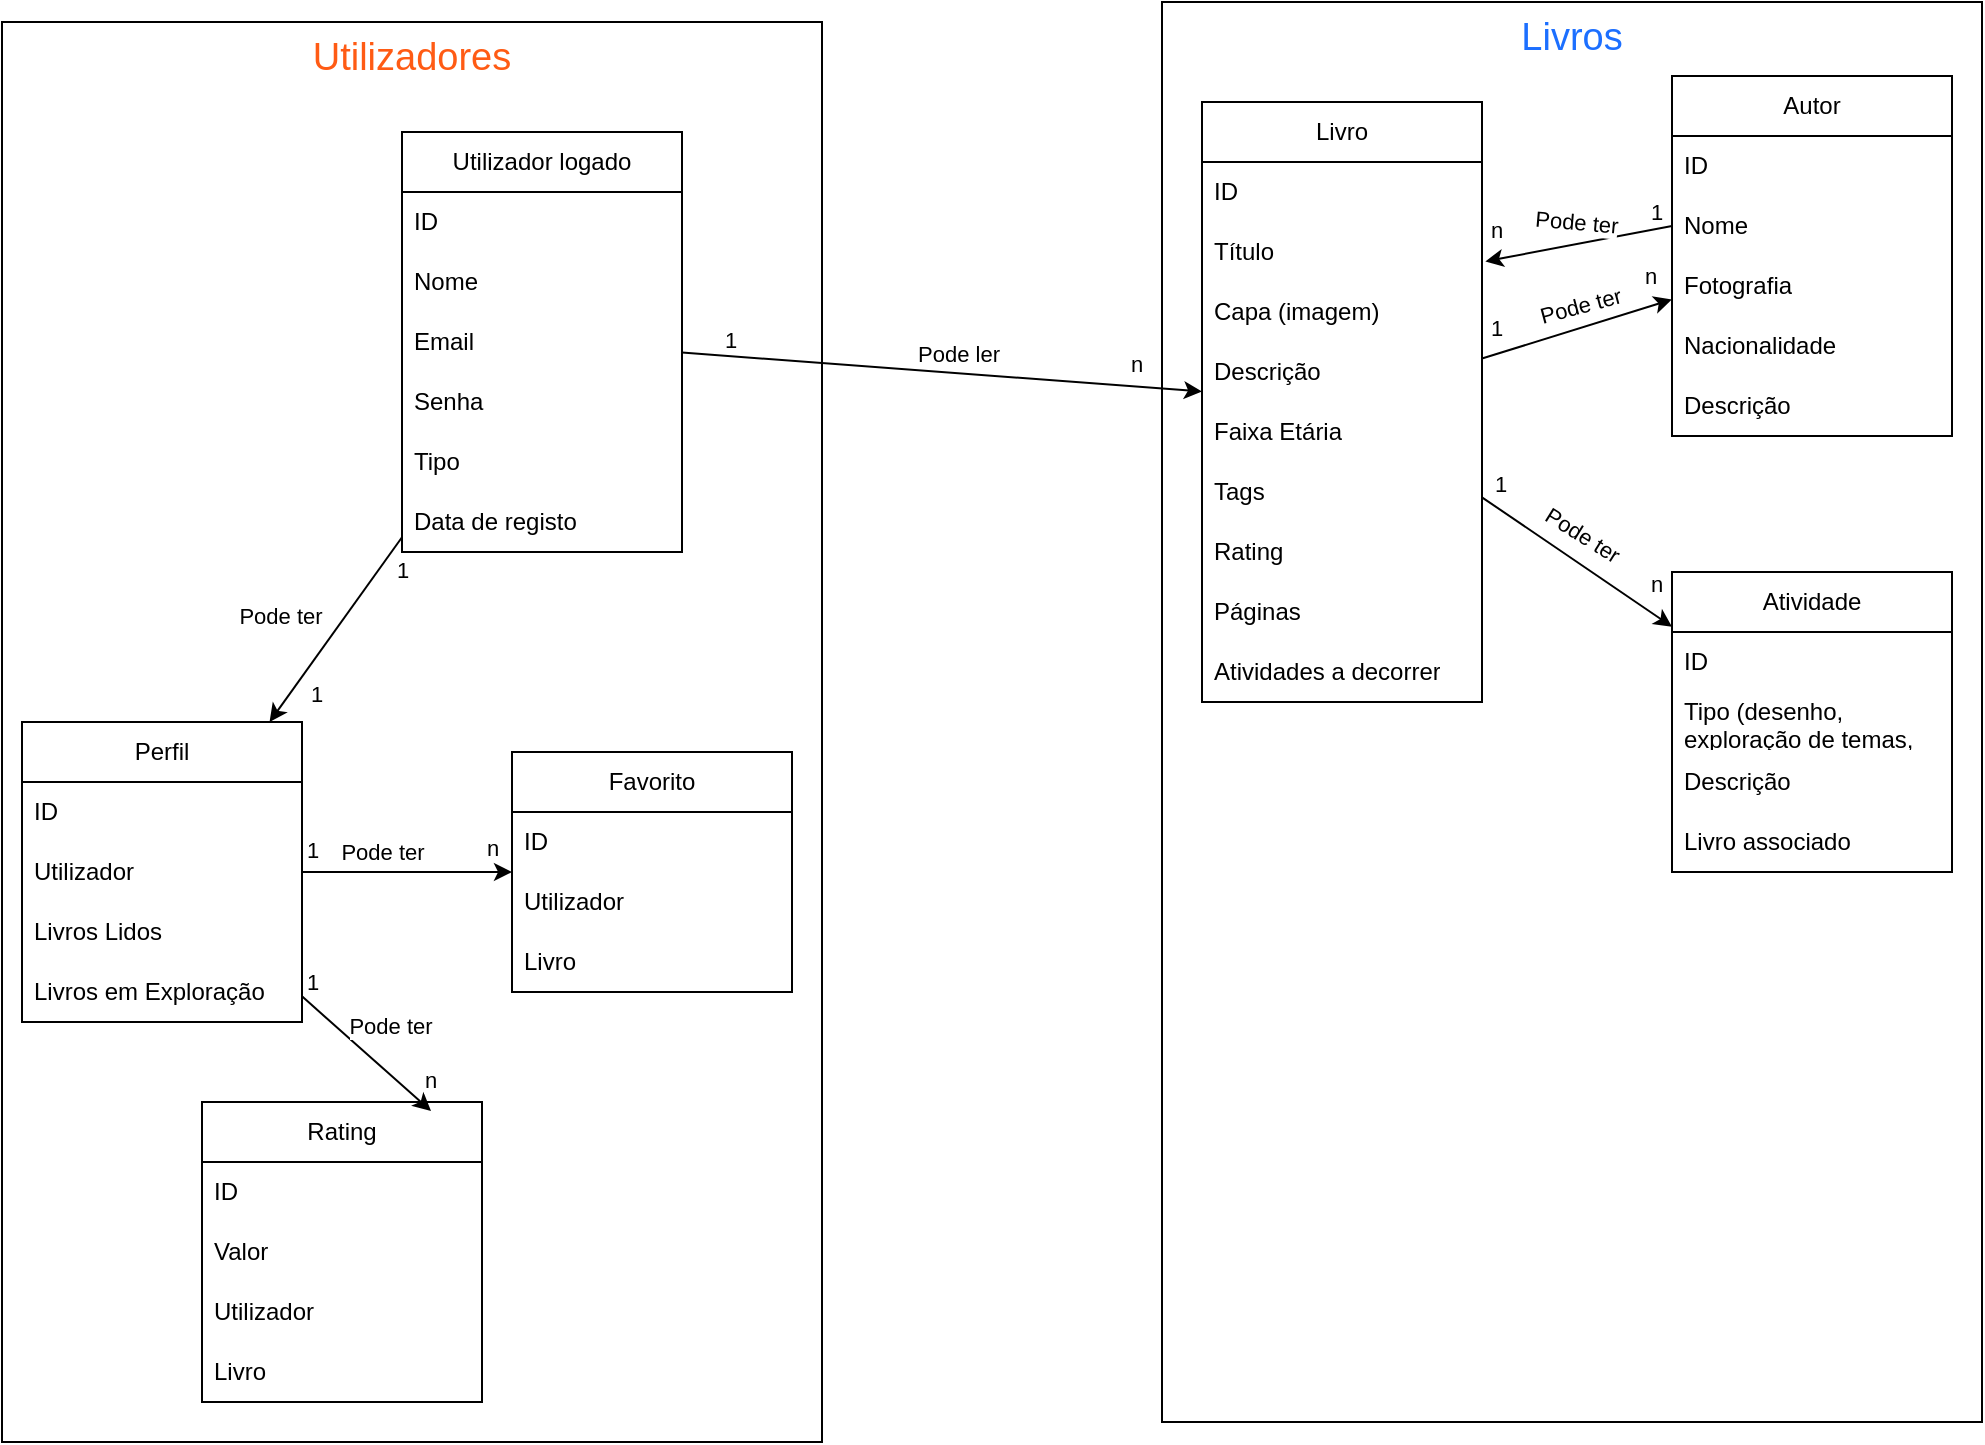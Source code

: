 <mxfile version="24.7.17">
  <diagram name="Page-1" id="fh-_mjizSY4p7zUIqf5i">
    <mxGraphModel dx="1877" dy="605" grid="1" gridSize="10" guides="1" tooltips="1" connect="1" arrows="1" fold="1" page="1" pageScale="1" pageWidth="827" pageHeight="1169" math="0" shadow="0">
      <root>
        <mxCell id="0" />
        <mxCell id="1" parent="0" />
        <mxCell id="lW4gRlZeD6onJWq6aIW8-3" value="Livros" style="rounded=0;whiteSpace=wrap;html=1;verticalAlign=top;fontSize=19;fontColor=#1C6FFF;" vertex="1" parent="1">
          <mxGeometry x="550" y="10" width="410" height="710" as="geometry" />
        </mxCell>
        <mxCell id="lW4gRlZeD6onJWq6aIW8-2" value="Utilizadores" style="rounded=0;whiteSpace=wrap;html=1;verticalAlign=top;fontSize=19;fontColor=#FF5B14;" vertex="1" parent="1">
          <mxGeometry x="-30" y="20" width="410" height="710" as="geometry" />
        </mxCell>
        <mxCell id="lD7EmsO0Gy3YF0Vnf6TW-1" value="Utilizador logado" style="swimlane;fontStyle=0;childLayout=stackLayout;horizontal=1;startSize=30;horizontalStack=0;resizeParent=1;resizeParentMax=0;resizeLast=0;collapsible=1;marginBottom=0;whiteSpace=wrap;html=1;" parent="1" vertex="1">
          <mxGeometry x="170" y="75" width="140" height="210" as="geometry" />
        </mxCell>
        <mxCell id="lD7EmsO0Gy3YF0Vnf6TW-2" value="ID" style="text;strokeColor=none;fillColor=none;align=left;verticalAlign=middle;spacingLeft=4;spacingRight=4;overflow=hidden;points=[[0,0.5],[1,0.5]];portConstraint=eastwest;rotatable=0;whiteSpace=wrap;html=1;" parent="lD7EmsO0Gy3YF0Vnf6TW-1" vertex="1">
          <mxGeometry y="30" width="140" height="30" as="geometry" />
        </mxCell>
        <mxCell id="lD7EmsO0Gy3YF0Vnf6TW-3" value="&lt;div&gt;Nome&lt;/div&gt;" style="text;strokeColor=none;fillColor=none;align=left;verticalAlign=middle;spacingLeft=4;spacingRight=4;overflow=hidden;points=[[0,0.5],[1,0.5]];portConstraint=eastwest;rotatable=0;whiteSpace=wrap;html=1;" parent="lD7EmsO0Gy3YF0Vnf6TW-1" vertex="1">
          <mxGeometry y="60" width="140" height="30" as="geometry" />
        </mxCell>
        <mxCell id="lD7EmsO0Gy3YF0Vnf6TW-4" value="Email" style="text;strokeColor=none;fillColor=none;align=left;verticalAlign=middle;spacingLeft=4;spacingRight=4;overflow=hidden;points=[[0,0.5],[1,0.5]];portConstraint=eastwest;rotatable=0;whiteSpace=wrap;html=1;" parent="lD7EmsO0Gy3YF0Vnf6TW-1" vertex="1">
          <mxGeometry y="90" width="140" height="30" as="geometry" />
        </mxCell>
        <mxCell id="lD7EmsO0Gy3YF0Vnf6TW-7" value="Senha" style="text;strokeColor=none;fillColor=none;align=left;verticalAlign=middle;spacingLeft=4;spacingRight=4;overflow=hidden;points=[[0,0.5],[1,0.5]];portConstraint=eastwest;rotatable=0;whiteSpace=wrap;html=1;" parent="lD7EmsO0Gy3YF0Vnf6TW-1" vertex="1">
          <mxGeometry y="120" width="140" height="30" as="geometry" />
        </mxCell>
        <mxCell id="lD7EmsO0Gy3YF0Vnf6TW-8" value="Tipo" style="text;strokeColor=none;fillColor=none;align=left;verticalAlign=middle;spacingLeft=4;spacingRight=4;overflow=hidden;points=[[0,0.5],[1,0.5]];portConstraint=eastwest;rotatable=0;whiteSpace=wrap;html=1;" parent="lD7EmsO0Gy3YF0Vnf6TW-1" vertex="1">
          <mxGeometry y="150" width="140" height="30" as="geometry" />
        </mxCell>
        <mxCell id="lD7EmsO0Gy3YF0Vnf6TW-6" value="Data de registo" style="text;strokeColor=none;fillColor=none;align=left;verticalAlign=middle;spacingLeft=4;spacingRight=4;overflow=hidden;points=[[0,0.5],[1,0.5]];portConstraint=eastwest;rotatable=0;whiteSpace=wrap;html=1;" parent="lD7EmsO0Gy3YF0Vnf6TW-1" vertex="1">
          <mxGeometry y="180" width="140" height="30" as="geometry" />
        </mxCell>
        <mxCell id="lD7EmsO0Gy3YF0Vnf6TW-9" value="Livro" style="swimlane;fontStyle=0;childLayout=stackLayout;horizontal=1;startSize=30;horizontalStack=0;resizeParent=1;resizeParentMax=0;resizeLast=0;collapsible=1;marginBottom=0;whiteSpace=wrap;html=1;" parent="1" vertex="1">
          <mxGeometry x="570" y="60" width="140" height="300" as="geometry" />
        </mxCell>
        <mxCell id="lD7EmsO0Gy3YF0Vnf6TW-10" value="ID" style="text;strokeColor=none;fillColor=none;align=left;verticalAlign=middle;spacingLeft=4;spacingRight=4;overflow=hidden;points=[[0,0.5],[1,0.5]];portConstraint=eastwest;rotatable=0;whiteSpace=wrap;html=1;" parent="lD7EmsO0Gy3YF0Vnf6TW-9" vertex="1">
          <mxGeometry y="30" width="140" height="30" as="geometry" />
        </mxCell>
        <mxCell id="lD7EmsO0Gy3YF0Vnf6TW-11" value="Título" style="text;strokeColor=none;fillColor=none;align=left;verticalAlign=middle;spacingLeft=4;spacingRight=4;overflow=hidden;points=[[0,0.5],[1,0.5]];portConstraint=eastwest;rotatable=0;whiteSpace=wrap;html=1;" parent="lD7EmsO0Gy3YF0Vnf6TW-9" vertex="1">
          <mxGeometry y="60" width="140" height="30" as="geometry" />
        </mxCell>
        <mxCell id="lD7EmsO0Gy3YF0Vnf6TW-12" value="Capa (imagem)" style="text;strokeColor=none;fillColor=none;align=left;verticalAlign=middle;spacingLeft=4;spacingRight=4;overflow=hidden;points=[[0,0.5],[1,0.5]];portConstraint=eastwest;rotatable=0;whiteSpace=wrap;html=1;" parent="lD7EmsO0Gy3YF0Vnf6TW-9" vertex="1">
          <mxGeometry y="90" width="140" height="30" as="geometry" />
        </mxCell>
        <mxCell id="lD7EmsO0Gy3YF0Vnf6TW-13" value="Descrição" style="text;strokeColor=none;fillColor=none;align=left;verticalAlign=middle;spacingLeft=4;spacingRight=4;overflow=hidden;points=[[0,0.5],[1,0.5]];portConstraint=eastwest;rotatable=0;whiteSpace=wrap;html=1;" parent="lD7EmsO0Gy3YF0Vnf6TW-9" vertex="1">
          <mxGeometry y="120" width="140" height="30" as="geometry" />
        </mxCell>
        <mxCell id="lD7EmsO0Gy3YF0Vnf6TW-14" value="Faixa Etária" style="text;strokeColor=none;fillColor=none;align=left;verticalAlign=middle;spacingLeft=4;spacingRight=4;overflow=hidden;points=[[0,0.5],[1,0.5]];portConstraint=eastwest;rotatable=0;whiteSpace=wrap;html=1;" parent="lD7EmsO0Gy3YF0Vnf6TW-9" vertex="1">
          <mxGeometry y="150" width="140" height="30" as="geometry" />
        </mxCell>
        <mxCell id="lD7EmsO0Gy3YF0Vnf6TW-15" value="Tags" style="text;strokeColor=none;fillColor=none;align=left;verticalAlign=middle;spacingLeft=4;spacingRight=4;overflow=hidden;points=[[0,0.5],[1,0.5]];portConstraint=eastwest;rotatable=0;whiteSpace=wrap;html=1;" parent="lD7EmsO0Gy3YF0Vnf6TW-9" vertex="1">
          <mxGeometry y="180" width="140" height="30" as="geometry" />
        </mxCell>
        <mxCell id="lD7EmsO0Gy3YF0Vnf6TW-45" value="Rating" style="text;strokeColor=none;fillColor=none;align=left;verticalAlign=middle;spacingLeft=4;spacingRight=4;overflow=hidden;points=[[0,0.5],[1,0.5]];portConstraint=eastwest;rotatable=0;whiteSpace=wrap;html=1;" parent="lD7EmsO0Gy3YF0Vnf6TW-9" vertex="1">
          <mxGeometry y="210" width="140" height="30" as="geometry" />
        </mxCell>
        <mxCell id="lD7EmsO0Gy3YF0Vnf6TW-46" value="Páginas " style="text;strokeColor=none;fillColor=none;align=left;verticalAlign=middle;spacingLeft=4;spacingRight=4;overflow=hidden;points=[[0,0.5],[1,0.5]];portConstraint=eastwest;rotatable=0;whiteSpace=wrap;html=1;" parent="lD7EmsO0Gy3YF0Vnf6TW-9" vertex="1">
          <mxGeometry y="240" width="140" height="30" as="geometry" />
        </mxCell>
        <mxCell id="lD7EmsO0Gy3YF0Vnf6TW-44" value="Atividades a decorrer" style="text;strokeColor=none;fillColor=none;align=left;verticalAlign=middle;spacingLeft=4;spacingRight=4;overflow=hidden;points=[[0,0.5],[1,0.5]];portConstraint=eastwest;rotatable=0;whiteSpace=wrap;html=1;" parent="lD7EmsO0Gy3YF0Vnf6TW-9" vertex="1">
          <mxGeometry y="270" width="140" height="30" as="geometry" />
        </mxCell>
        <mxCell id="lD7EmsO0Gy3YF0Vnf6TW-16" value="Autor" style="swimlane;fontStyle=0;childLayout=stackLayout;horizontal=1;startSize=30;horizontalStack=0;resizeParent=1;resizeParentMax=0;resizeLast=0;collapsible=1;marginBottom=0;whiteSpace=wrap;html=1;" parent="1" vertex="1">
          <mxGeometry x="805" y="47" width="140" height="180" as="geometry" />
        </mxCell>
        <mxCell id="lD7EmsO0Gy3YF0Vnf6TW-17" value="ID" style="text;strokeColor=none;fillColor=none;align=left;verticalAlign=middle;spacingLeft=4;spacingRight=4;overflow=hidden;points=[[0,0.5],[1,0.5]];portConstraint=eastwest;rotatable=0;whiteSpace=wrap;html=1;" parent="lD7EmsO0Gy3YF0Vnf6TW-16" vertex="1">
          <mxGeometry y="30" width="140" height="30" as="geometry" />
        </mxCell>
        <mxCell id="lD7EmsO0Gy3YF0Vnf6TW-18" value="&lt;div&gt;Nome&lt;/div&gt;" style="text;strokeColor=none;fillColor=none;align=left;verticalAlign=middle;spacingLeft=4;spacingRight=4;overflow=hidden;points=[[0,0.5],[1,0.5]];portConstraint=eastwest;rotatable=0;whiteSpace=wrap;html=1;" parent="lD7EmsO0Gy3YF0Vnf6TW-16" vertex="1">
          <mxGeometry y="60" width="140" height="30" as="geometry" />
        </mxCell>
        <mxCell id="lD7EmsO0Gy3YF0Vnf6TW-19" value="Fotografia" style="text;strokeColor=none;fillColor=none;align=left;verticalAlign=middle;spacingLeft=4;spacingRight=4;overflow=hidden;points=[[0,0.5],[1,0.5]];portConstraint=eastwest;rotatable=0;whiteSpace=wrap;html=1;" parent="lD7EmsO0Gy3YF0Vnf6TW-16" vertex="1">
          <mxGeometry y="90" width="140" height="30" as="geometry" />
        </mxCell>
        <mxCell id="lD7EmsO0Gy3YF0Vnf6TW-20" value="Nacionalidade" style="text;strokeColor=none;fillColor=none;align=left;verticalAlign=middle;spacingLeft=4;spacingRight=4;overflow=hidden;points=[[0,0.5],[1,0.5]];portConstraint=eastwest;rotatable=0;whiteSpace=wrap;html=1;" parent="lD7EmsO0Gy3YF0Vnf6TW-16" vertex="1">
          <mxGeometry y="120" width="140" height="30" as="geometry" />
        </mxCell>
        <mxCell id="lD7EmsO0Gy3YF0Vnf6TW-21" value="Descrição" style="text;strokeColor=none;fillColor=none;align=left;verticalAlign=middle;spacingLeft=4;spacingRight=4;overflow=hidden;points=[[0,0.5],[1,0.5]];portConstraint=eastwest;rotatable=0;whiteSpace=wrap;html=1;" parent="lD7EmsO0Gy3YF0Vnf6TW-16" vertex="1">
          <mxGeometry y="150" width="140" height="30" as="geometry" />
        </mxCell>
        <mxCell id="lD7EmsO0Gy3YF0Vnf6TW-23" value="Atividade" style="swimlane;fontStyle=0;childLayout=stackLayout;horizontal=1;startSize=30;horizontalStack=0;resizeParent=1;resizeParentMax=0;resizeLast=0;collapsible=1;marginBottom=0;whiteSpace=wrap;html=1;" parent="1" vertex="1">
          <mxGeometry x="805" y="295" width="140" height="150" as="geometry" />
        </mxCell>
        <mxCell id="lD7EmsO0Gy3YF0Vnf6TW-24" value="ID" style="text;strokeColor=none;fillColor=none;align=left;verticalAlign=middle;spacingLeft=4;spacingRight=4;overflow=hidden;points=[[0,0.5],[1,0.5]];portConstraint=eastwest;rotatable=0;whiteSpace=wrap;html=1;" parent="lD7EmsO0Gy3YF0Vnf6TW-23" vertex="1">
          <mxGeometry y="30" width="140" height="30" as="geometry" />
        </mxCell>
        <mxCell id="lD7EmsO0Gy3YF0Vnf6TW-25" value="Tipo (desenho, exploração de temas, quiz)" style="text;strokeColor=none;fillColor=none;align=left;verticalAlign=middle;spacingLeft=4;spacingRight=4;overflow=hidden;points=[[0,0.5],[1,0.5]];portConstraint=eastwest;rotatable=0;whiteSpace=wrap;html=1;" parent="lD7EmsO0Gy3YF0Vnf6TW-23" vertex="1">
          <mxGeometry y="60" width="140" height="30" as="geometry" />
        </mxCell>
        <mxCell id="lD7EmsO0Gy3YF0Vnf6TW-26" value="Descrição" style="text;strokeColor=none;fillColor=none;align=left;verticalAlign=middle;spacingLeft=4;spacingRight=4;overflow=hidden;points=[[0,0.5],[1,0.5]];portConstraint=eastwest;rotatable=0;whiteSpace=wrap;html=1;" parent="lD7EmsO0Gy3YF0Vnf6TW-23" vertex="1">
          <mxGeometry y="90" width="140" height="30" as="geometry" />
        </mxCell>
        <mxCell id="lD7EmsO0Gy3YF0Vnf6TW-28" value="Livro associado" style="text;strokeColor=none;fillColor=none;align=left;verticalAlign=middle;spacingLeft=4;spacingRight=4;overflow=hidden;points=[[0,0.5],[1,0.5]];portConstraint=eastwest;rotatable=0;whiteSpace=wrap;html=1;" parent="lD7EmsO0Gy3YF0Vnf6TW-23" vertex="1">
          <mxGeometry y="120" width="140" height="30" as="geometry" />
        </mxCell>
        <mxCell id="lD7EmsO0Gy3YF0Vnf6TW-30" value="Perfil" style="swimlane;fontStyle=0;childLayout=stackLayout;horizontal=1;startSize=30;horizontalStack=0;resizeParent=1;resizeParentMax=0;resizeLast=0;collapsible=1;marginBottom=0;whiteSpace=wrap;html=1;" parent="1" vertex="1">
          <mxGeometry x="-20" y="370" width="140" height="150" as="geometry" />
        </mxCell>
        <mxCell id="lD7EmsO0Gy3YF0Vnf6TW-31" value="ID" style="text;strokeColor=none;fillColor=none;align=left;verticalAlign=middle;spacingLeft=4;spacingRight=4;overflow=hidden;points=[[0,0.5],[1,0.5]];portConstraint=eastwest;rotatable=0;whiteSpace=wrap;html=1;" parent="lD7EmsO0Gy3YF0Vnf6TW-30" vertex="1">
          <mxGeometry y="30" width="140" height="30" as="geometry" />
        </mxCell>
        <mxCell id="lD7EmsO0Gy3YF0Vnf6TW-32" value="Utilizador" style="text;strokeColor=none;fillColor=none;align=left;verticalAlign=middle;spacingLeft=4;spacingRight=4;overflow=hidden;points=[[0,0.5],[1,0.5]];portConstraint=eastwest;rotatable=0;whiteSpace=wrap;html=1;" parent="lD7EmsO0Gy3YF0Vnf6TW-30" vertex="1">
          <mxGeometry y="60" width="140" height="30" as="geometry" />
        </mxCell>
        <mxCell id="lD7EmsO0Gy3YF0Vnf6TW-34" value="Livros Lidos" style="text;strokeColor=none;fillColor=none;align=left;verticalAlign=middle;spacingLeft=4;spacingRight=4;overflow=hidden;points=[[0,0.5],[1,0.5]];portConstraint=eastwest;rotatable=0;whiteSpace=wrap;html=1;" parent="lD7EmsO0Gy3YF0Vnf6TW-30" vertex="1">
          <mxGeometry y="90" width="140" height="30" as="geometry" />
        </mxCell>
        <mxCell id="lD7EmsO0Gy3YF0Vnf6TW-35" value="&lt;div&gt;Livros em Exploração&lt;/div&gt;" style="text;strokeColor=none;fillColor=none;align=left;verticalAlign=middle;spacingLeft=4;spacingRight=4;overflow=hidden;points=[[0,0.5],[1,0.5]];portConstraint=eastwest;rotatable=0;whiteSpace=wrap;html=1;" parent="lD7EmsO0Gy3YF0Vnf6TW-30" vertex="1">
          <mxGeometry y="120" width="140" height="30" as="geometry" />
        </mxCell>
        <mxCell id="lD7EmsO0Gy3YF0Vnf6TW-37" value="Rating" style="swimlane;fontStyle=0;childLayout=stackLayout;horizontal=1;startSize=30;horizontalStack=0;resizeParent=1;resizeParentMax=0;resizeLast=0;collapsible=1;marginBottom=0;whiteSpace=wrap;html=1;" parent="1" vertex="1">
          <mxGeometry x="70" y="560" width="140" height="150" as="geometry" />
        </mxCell>
        <mxCell id="lD7EmsO0Gy3YF0Vnf6TW-38" value="ID" style="text;strokeColor=none;fillColor=none;align=left;verticalAlign=middle;spacingLeft=4;spacingRight=4;overflow=hidden;points=[[0,0.5],[1,0.5]];portConstraint=eastwest;rotatable=0;whiteSpace=wrap;html=1;" parent="lD7EmsO0Gy3YF0Vnf6TW-37" vertex="1">
          <mxGeometry y="30" width="140" height="30" as="geometry" />
        </mxCell>
        <mxCell id="lD7EmsO0Gy3YF0Vnf6TW-39" value="Valor" style="text;strokeColor=none;fillColor=none;align=left;verticalAlign=middle;spacingLeft=4;spacingRight=4;overflow=hidden;points=[[0,0.5],[1,0.5]];portConstraint=eastwest;rotatable=0;whiteSpace=wrap;html=1;" parent="lD7EmsO0Gy3YF0Vnf6TW-37" vertex="1">
          <mxGeometry y="60" width="140" height="30" as="geometry" />
        </mxCell>
        <mxCell id="lD7EmsO0Gy3YF0Vnf6TW-40" value="Utilizador" style="text;strokeColor=none;fillColor=none;align=left;verticalAlign=middle;spacingLeft=4;spacingRight=4;overflow=hidden;points=[[0,0.5],[1,0.5]];portConstraint=eastwest;rotatable=0;whiteSpace=wrap;html=1;" parent="lD7EmsO0Gy3YF0Vnf6TW-37" vertex="1">
          <mxGeometry y="90" width="140" height="30" as="geometry" />
        </mxCell>
        <mxCell id="lD7EmsO0Gy3YF0Vnf6TW-41" value="Livro" style="text;strokeColor=none;fillColor=none;align=left;verticalAlign=middle;spacingLeft=4;spacingRight=4;overflow=hidden;points=[[0,0.5],[1,0.5]];portConstraint=eastwest;rotatable=0;whiteSpace=wrap;html=1;" parent="lD7EmsO0Gy3YF0Vnf6TW-37" vertex="1">
          <mxGeometry y="120" width="140" height="30" as="geometry" />
        </mxCell>
        <mxCell id="lD7EmsO0Gy3YF0Vnf6TW-47" value="" style="endArrow=classic;html=1;rounded=0;" parent="1" source="lD7EmsO0Gy3YF0Vnf6TW-1" target="lD7EmsO0Gy3YF0Vnf6TW-9" edge="1">
          <mxGeometry width="50" height="50" relative="1" as="geometry">
            <mxPoint x="370" y="320" as="sourcePoint" />
            <mxPoint x="420" y="270" as="targetPoint" />
          </mxGeometry>
        </mxCell>
        <mxCell id="lD7EmsO0Gy3YF0Vnf6TW-48" value="Pode ler" style="edgeLabel;html=1;align=center;verticalAlign=middle;resizable=0;points=[];" parent="lD7EmsO0Gy3YF0Vnf6TW-47" vertex="1" connectable="0">
          <mxGeometry x="0.095" y="-1" relative="1" as="geometry">
            <mxPoint x="-4" y="-11" as="offset" />
          </mxGeometry>
        </mxCell>
        <mxCell id="lD7EmsO0Gy3YF0Vnf6TW-49" value="1" style="edgeLabel;html=1;align=center;verticalAlign=middle;resizable=0;points=[];" parent="lD7EmsO0Gy3YF0Vnf6TW-47" vertex="1" connectable="0">
          <mxGeometry x="-0.733" y="2" relative="1" as="geometry">
            <mxPoint x="-11" y="-7" as="offset" />
          </mxGeometry>
        </mxCell>
        <mxCell id="lD7EmsO0Gy3YF0Vnf6TW-50" value="n" style="edgeLabel;html=1;align=center;verticalAlign=middle;resizable=0;points=[];" parent="lD7EmsO0Gy3YF0Vnf6TW-47" vertex="1" connectable="0">
          <mxGeometry x="0.677" relative="1" as="geometry">
            <mxPoint x="9" y="-11" as="offset" />
          </mxGeometry>
        </mxCell>
        <mxCell id="lD7EmsO0Gy3YF0Vnf6TW-51" value="" style="endArrow=classic;html=1;rounded=0;" parent="1" source="lD7EmsO0Gy3YF0Vnf6TW-1" target="lD7EmsO0Gy3YF0Vnf6TW-30" edge="1">
          <mxGeometry width="50" height="50" relative="1" as="geometry">
            <mxPoint x="130" y="190" as="sourcePoint" />
            <mxPoint x="255" y="190" as="targetPoint" />
          </mxGeometry>
        </mxCell>
        <mxCell id="lD7EmsO0Gy3YF0Vnf6TW-52" value="Pode ter" style="edgeLabel;html=1;align=center;verticalAlign=middle;resizable=0;points=[];" parent="lD7EmsO0Gy3YF0Vnf6TW-51" vertex="1" connectable="0">
          <mxGeometry x="0.095" y="-1" relative="1" as="geometry">
            <mxPoint x="-24" y="-11" as="offset" />
          </mxGeometry>
        </mxCell>
        <mxCell id="lD7EmsO0Gy3YF0Vnf6TW-53" value="1" style="edgeLabel;html=1;align=center;verticalAlign=middle;resizable=0;points=[];" parent="lD7EmsO0Gy3YF0Vnf6TW-51" vertex="1" connectable="0">
          <mxGeometry x="-0.733" y="2" relative="1" as="geometry">
            <mxPoint x="7" y="3" as="offset" />
          </mxGeometry>
        </mxCell>
        <mxCell id="lD7EmsO0Gy3YF0Vnf6TW-54" value="1" style="edgeLabel;html=1;align=center;verticalAlign=middle;resizable=0;points=[];" parent="lD7EmsO0Gy3YF0Vnf6TW-51" vertex="1" connectable="0">
          <mxGeometry x="0.677" relative="1" as="geometry">
            <mxPoint x="12" y="1" as="offset" />
          </mxGeometry>
        </mxCell>
        <mxCell id="lD7EmsO0Gy3YF0Vnf6TW-55" value="Favorito" style="swimlane;fontStyle=0;childLayout=stackLayout;horizontal=1;startSize=30;horizontalStack=0;resizeParent=1;resizeParentMax=0;resizeLast=0;collapsible=1;marginBottom=0;whiteSpace=wrap;html=1;" parent="1" vertex="1">
          <mxGeometry x="225" y="385" width="140" height="120" as="geometry" />
        </mxCell>
        <mxCell id="lD7EmsO0Gy3YF0Vnf6TW-56" value="ID" style="text;strokeColor=none;fillColor=none;align=left;verticalAlign=middle;spacingLeft=4;spacingRight=4;overflow=hidden;points=[[0,0.5],[1,0.5]];portConstraint=eastwest;rotatable=0;whiteSpace=wrap;html=1;" parent="lD7EmsO0Gy3YF0Vnf6TW-55" vertex="1">
          <mxGeometry y="30" width="140" height="30" as="geometry" />
        </mxCell>
        <mxCell id="lD7EmsO0Gy3YF0Vnf6TW-58" value="Utilizador" style="text;strokeColor=none;fillColor=none;align=left;verticalAlign=middle;spacingLeft=4;spacingRight=4;overflow=hidden;points=[[0,0.5],[1,0.5]];portConstraint=eastwest;rotatable=0;whiteSpace=wrap;html=1;" parent="lD7EmsO0Gy3YF0Vnf6TW-55" vertex="1">
          <mxGeometry y="60" width="140" height="30" as="geometry" />
        </mxCell>
        <mxCell id="lD7EmsO0Gy3YF0Vnf6TW-59" value="Livro" style="text;strokeColor=none;fillColor=none;align=left;verticalAlign=middle;spacingLeft=4;spacingRight=4;overflow=hidden;points=[[0,0.5],[1,0.5]];portConstraint=eastwest;rotatable=0;whiteSpace=wrap;html=1;" parent="lD7EmsO0Gy3YF0Vnf6TW-55" vertex="1">
          <mxGeometry y="90" width="140" height="30" as="geometry" />
        </mxCell>
        <mxCell id="lD7EmsO0Gy3YF0Vnf6TW-60" value="" style="endArrow=classic;html=1;rounded=0;" parent="1" source="lD7EmsO0Gy3YF0Vnf6TW-30" target="lD7EmsO0Gy3YF0Vnf6TW-55" edge="1">
          <mxGeometry width="50" height="50" relative="1" as="geometry">
            <mxPoint x="60" y="295" as="sourcePoint" />
            <mxPoint x="60" y="380" as="targetPoint" />
          </mxGeometry>
        </mxCell>
        <mxCell id="lD7EmsO0Gy3YF0Vnf6TW-61" value="Pode ter" style="edgeLabel;html=1;align=center;verticalAlign=middle;resizable=0;points=[];" parent="lD7EmsO0Gy3YF0Vnf6TW-60" vertex="1" connectable="0">
          <mxGeometry x="0.095" y="-1" relative="1" as="geometry">
            <mxPoint x="-18" y="-11" as="offset" />
          </mxGeometry>
        </mxCell>
        <mxCell id="lD7EmsO0Gy3YF0Vnf6TW-62" value="1" style="edgeLabel;html=1;align=center;verticalAlign=middle;resizable=0;points=[];" parent="lD7EmsO0Gy3YF0Vnf6TW-60" vertex="1" connectable="0">
          <mxGeometry x="-0.733" y="2" relative="1" as="geometry">
            <mxPoint x="-9" y="-9" as="offset" />
          </mxGeometry>
        </mxCell>
        <mxCell id="lD7EmsO0Gy3YF0Vnf6TW-63" value="n" style="edgeLabel;html=1;align=center;verticalAlign=middle;resizable=0;points=[];" parent="lD7EmsO0Gy3YF0Vnf6TW-60" vertex="1" connectable="0">
          <mxGeometry x="0.677" relative="1" as="geometry">
            <mxPoint x="7" y="-12" as="offset" />
          </mxGeometry>
        </mxCell>
        <mxCell id="lD7EmsO0Gy3YF0Vnf6TW-64" value="" style="endArrow=classic;html=1;rounded=0;" parent="1" source="lD7EmsO0Gy3YF0Vnf6TW-9" target="lD7EmsO0Gy3YF0Vnf6TW-16" edge="1">
          <mxGeometry width="50" height="50" relative="1" as="geometry">
            <mxPoint x="600" y="110" as="sourcePoint" />
            <mxPoint x="725" y="110" as="targetPoint" />
          </mxGeometry>
        </mxCell>
        <mxCell id="lD7EmsO0Gy3YF0Vnf6TW-65" value="Pode ter" style="edgeLabel;html=1;align=center;verticalAlign=middle;resizable=0;points=[];rotation=-15;" parent="lD7EmsO0Gy3YF0Vnf6TW-64" vertex="1" connectable="0">
          <mxGeometry x="0.095" y="-1" relative="1" as="geometry">
            <mxPoint x="-4" y="-11" as="offset" />
          </mxGeometry>
        </mxCell>
        <mxCell id="lD7EmsO0Gy3YF0Vnf6TW-66" value="1" style="edgeLabel;html=1;align=center;verticalAlign=middle;resizable=0;points=[];" parent="lD7EmsO0Gy3YF0Vnf6TW-64" vertex="1" connectable="0">
          <mxGeometry x="-0.733" y="2" relative="1" as="geometry">
            <mxPoint x="-6" y="-10" as="offset" />
          </mxGeometry>
        </mxCell>
        <mxCell id="lD7EmsO0Gy3YF0Vnf6TW-67" value="n" style="edgeLabel;html=1;align=center;verticalAlign=middle;resizable=0;points=[];" parent="lD7EmsO0Gy3YF0Vnf6TW-64" vertex="1" connectable="0">
          <mxGeometry x="0.677" relative="1" as="geometry">
            <mxPoint x="4" y="-17" as="offset" />
          </mxGeometry>
        </mxCell>
        <mxCell id="lD7EmsO0Gy3YF0Vnf6TW-68" value="" style="endArrow=classic;html=1;rounded=0;" parent="1" source="lD7EmsO0Gy3YF0Vnf6TW-9" target="lD7EmsO0Gy3YF0Vnf6TW-23" edge="1">
          <mxGeometry width="50" height="50" relative="1" as="geometry">
            <mxPoint x="565" y="190" as="sourcePoint" />
            <mxPoint x="690" y="190" as="targetPoint" />
          </mxGeometry>
        </mxCell>
        <mxCell id="lD7EmsO0Gy3YF0Vnf6TW-69" value="Pode ter" style="edgeLabel;html=1;align=center;verticalAlign=middle;resizable=0;points=[];rotation=32;" parent="lD7EmsO0Gy3YF0Vnf6TW-68" vertex="1" connectable="0">
          <mxGeometry x="0.095" y="-1" relative="1" as="geometry">
            <mxPoint x="-2" y="-18" as="offset" />
          </mxGeometry>
        </mxCell>
        <mxCell id="lD7EmsO0Gy3YF0Vnf6TW-70" value="1" style="edgeLabel;html=1;align=center;verticalAlign=middle;resizable=0;points=[];" parent="lD7EmsO0Gy3YF0Vnf6TW-68" vertex="1" connectable="0">
          <mxGeometry x="-0.733" y="2" relative="1" as="geometry">
            <mxPoint x="-5" y="-14" as="offset" />
          </mxGeometry>
        </mxCell>
        <mxCell id="lD7EmsO0Gy3YF0Vnf6TW-71" value="n" style="edgeLabel;html=1;align=center;verticalAlign=middle;resizable=0;points=[];" parent="lD7EmsO0Gy3YF0Vnf6TW-68" vertex="1" connectable="0">
          <mxGeometry x="0.677" relative="1" as="geometry">
            <mxPoint x="7" y="-11" as="offset" />
          </mxGeometry>
        </mxCell>
        <mxCell id="lD7EmsO0Gy3YF0Vnf6TW-72" value="" style="endArrow=classic;html=1;rounded=0;exitX=0;exitY=0.5;exitDx=0;exitDy=0;entryX=1.012;entryY=0.657;entryDx=0;entryDy=0;entryPerimeter=0;" parent="1" source="lD7EmsO0Gy3YF0Vnf6TW-18" target="lD7EmsO0Gy3YF0Vnf6TW-11" edge="1">
          <mxGeometry width="50" height="50" relative="1" as="geometry">
            <mxPoint x="650" y="98.787" as="sourcePoint" />
            <mxPoint x="555" y="120.213" as="targetPoint" />
          </mxGeometry>
        </mxCell>
        <mxCell id="lD7EmsO0Gy3YF0Vnf6TW-73" value="Pode ter" style="edgeLabel;html=1;align=center;verticalAlign=middle;resizable=0;points=[];rotation=5;" parent="lD7EmsO0Gy3YF0Vnf6TW-72" vertex="1" connectable="0">
          <mxGeometry x="0.095" y="-1" relative="1" as="geometry">
            <mxPoint x="3" y="-11" as="offset" />
          </mxGeometry>
        </mxCell>
        <mxCell id="lD7EmsO0Gy3YF0Vnf6TW-74" value="1" style="edgeLabel;html=1;align=center;verticalAlign=middle;resizable=0;points=[];" parent="lD7EmsO0Gy3YF0Vnf6TW-72" vertex="1" connectable="0">
          <mxGeometry x="-0.733" y="2" relative="1" as="geometry">
            <mxPoint x="4" y="-12" as="offset" />
          </mxGeometry>
        </mxCell>
        <mxCell id="lD7EmsO0Gy3YF0Vnf6TW-75" value="n" style="edgeLabel;html=1;align=center;verticalAlign=middle;resizable=0;points=[];" parent="lD7EmsO0Gy3YF0Vnf6TW-72" vertex="1" connectable="0">
          <mxGeometry x="0.677" relative="1" as="geometry">
            <mxPoint x="-10" y="-13" as="offset" />
          </mxGeometry>
        </mxCell>
        <mxCell id="lD7EmsO0Gy3YF0Vnf6TW-76" value="" style="endArrow=classic;html=1;rounded=0;entryX=0.818;entryY=0.03;entryDx=0;entryDy=0;entryPerimeter=0;" parent="1" source="lD7EmsO0Gy3YF0Vnf6TW-30" target="lD7EmsO0Gy3YF0Vnf6TW-37" edge="1">
          <mxGeometry width="50" height="50" relative="1" as="geometry">
            <mxPoint x="130" y="455" as="sourcePoint" />
            <mxPoint x="255" y="455" as="targetPoint" />
          </mxGeometry>
        </mxCell>
        <mxCell id="lD7EmsO0Gy3YF0Vnf6TW-77" value="Pode ter" style="edgeLabel;html=1;align=center;verticalAlign=middle;resizable=0;points=[];" parent="lD7EmsO0Gy3YF0Vnf6TW-76" vertex="1" connectable="0">
          <mxGeometry x="0.095" y="-1" relative="1" as="geometry">
            <mxPoint x="9" y="-18" as="offset" />
          </mxGeometry>
        </mxCell>
        <mxCell id="lD7EmsO0Gy3YF0Vnf6TW-78" value="1" style="edgeLabel;html=1;align=center;verticalAlign=middle;resizable=0;points=[];" parent="lD7EmsO0Gy3YF0Vnf6TW-76" vertex="1" connectable="0">
          <mxGeometry x="-0.733" y="2" relative="1" as="geometry">
            <mxPoint x="-5" y="-14" as="offset" />
          </mxGeometry>
        </mxCell>
        <mxCell id="lD7EmsO0Gy3YF0Vnf6TW-79" value="n" style="edgeLabel;html=1;align=center;verticalAlign=middle;resizable=0;points=[];" parent="lD7EmsO0Gy3YF0Vnf6TW-76" vertex="1" connectable="0">
          <mxGeometry x="0.677" relative="1" as="geometry">
            <mxPoint x="10" y="-7" as="offset" />
          </mxGeometry>
        </mxCell>
      </root>
    </mxGraphModel>
  </diagram>
</mxfile>
